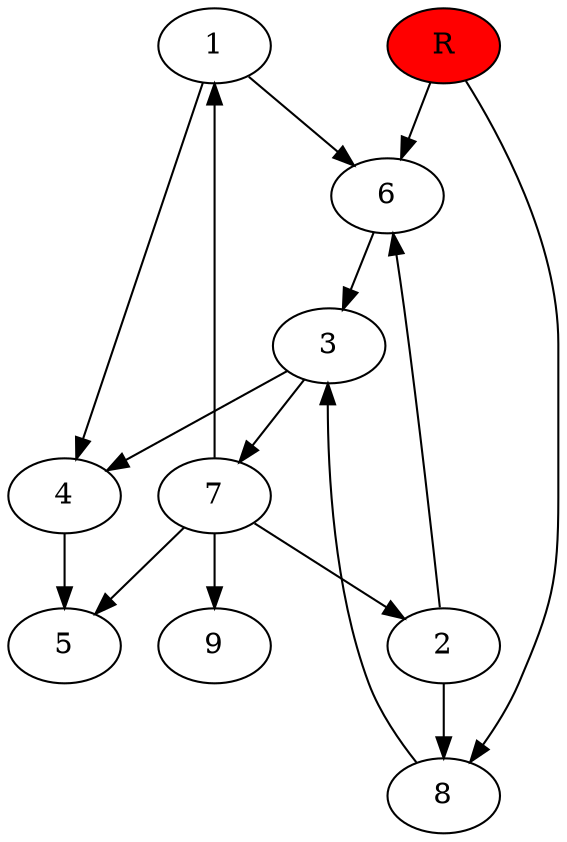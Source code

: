 digraph prb1112 {
	1
	2
	3
	4
	5
	6
	7
	8
	R [fillcolor="#ff0000" style=filled]
	1 -> 4
	1 -> 6
	2 -> 6
	2 -> 8
	3 -> 4
	3 -> 7
	4 -> 5
	6 -> 3
	7 -> 1
	7 -> 2
	7 -> 5
	7 -> 9
	8 -> 3
	R -> 6
	R -> 8
}

